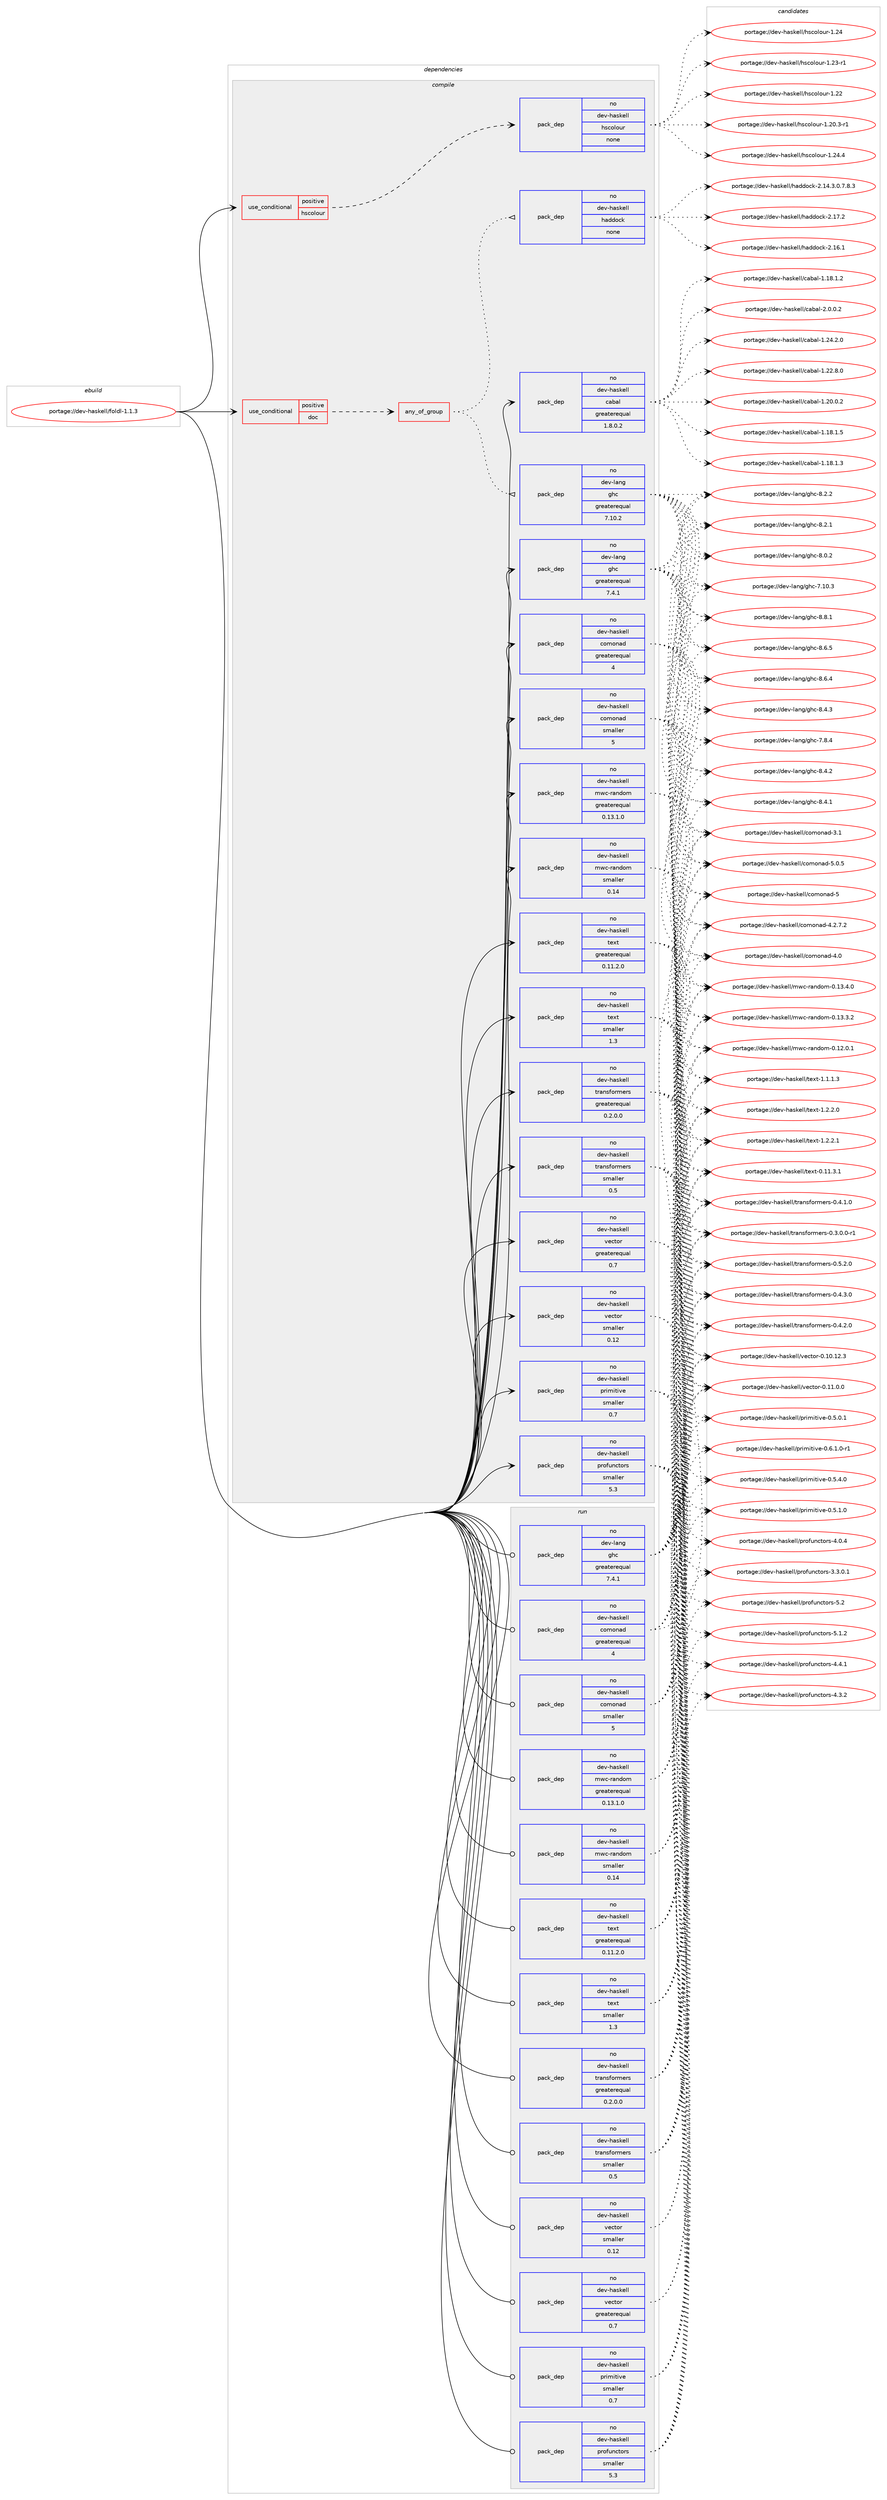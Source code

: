 digraph prolog {

# *************
# Graph options
# *************

newrank=true;
concentrate=true;
compound=true;
graph [rankdir=LR,fontname=Helvetica,fontsize=10,ranksep=1.5];#, ranksep=2.5, nodesep=0.2];
edge  [arrowhead=vee];
node  [fontname=Helvetica,fontsize=10];

# **********
# The ebuild
# **********

subgraph cluster_leftcol {
color=gray;
label=<<i>ebuild</i>>;
id [label="portage://dev-haskell/foldl-1.1.3", color=red, width=4, href="../dev-haskell/foldl-1.1.3.svg"];
}

# ****************
# The dependencies
# ****************

subgraph cluster_midcol {
color=gray;
label=<<i>dependencies</i>>;
subgraph cluster_compile {
fillcolor="#eeeeee";
style=filled;
label=<<i>compile</i>>;
subgraph cond133928 {
dependency562522 [label=<<TABLE BORDER="0" CELLBORDER="1" CELLSPACING="0" CELLPADDING="4"><TR><TD ROWSPAN="3" CELLPADDING="10">use_conditional</TD></TR><TR><TD>positive</TD></TR><TR><TD>doc</TD></TR></TABLE>>, shape=none, color=red];
subgraph any6434 {
dependency562523 [label=<<TABLE BORDER="0" CELLBORDER="1" CELLSPACING="0" CELLPADDING="4"><TR><TD CELLPADDING="10">any_of_group</TD></TR></TABLE>>, shape=none, color=red];subgraph pack421923 {
dependency562524 [label=<<TABLE BORDER="0" CELLBORDER="1" CELLSPACING="0" CELLPADDING="4" WIDTH="220"><TR><TD ROWSPAN="6" CELLPADDING="30">pack_dep</TD></TR><TR><TD WIDTH="110">no</TD></TR><TR><TD>dev-haskell</TD></TR><TR><TD>haddock</TD></TR><TR><TD>none</TD></TR><TR><TD></TD></TR></TABLE>>, shape=none, color=blue];
}
dependency562523:e -> dependency562524:w [weight=20,style="dotted",arrowhead="oinv"];
subgraph pack421924 {
dependency562525 [label=<<TABLE BORDER="0" CELLBORDER="1" CELLSPACING="0" CELLPADDING="4" WIDTH="220"><TR><TD ROWSPAN="6" CELLPADDING="30">pack_dep</TD></TR><TR><TD WIDTH="110">no</TD></TR><TR><TD>dev-lang</TD></TR><TR><TD>ghc</TD></TR><TR><TD>greaterequal</TD></TR><TR><TD>7.10.2</TD></TR></TABLE>>, shape=none, color=blue];
}
dependency562523:e -> dependency562525:w [weight=20,style="dotted",arrowhead="oinv"];
}
dependency562522:e -> dependency562523:w [weight=20,style="dashed",arrowhead="vee"];
}
id:e -> dependency562522:w [weight=20,style="solid",arrowhead="vee"];
subgraph cond133929 {
dependency562526 [label=<<TABLE BORDER="0" CELLBORDER="1" CELLSPACING="0" CELLPADDING="4"><TR><TD ROWSPAN="3" CELLPADDING="10">use_conditional</TD></TR><TR><TD>positive</TD></TR><TR><TD>hscolour</TD></TR></TABLE>>, shape=none, color=red];
subgraph pack421925 {
dependency562527 [label=<<TABLE BORDER="0" CELLBORDER="1" CELLSPACING="0" CELLPADDING="4" WIDTH="220"><TR><TD ROWSPAN="6" CELLPADDING="30">pack_dep</TD></TR><TR><TD WIDTH="110">no</TD></TR><TR><TD>dev-haskell</TD></TR><TR><TD>hscolour</TD></TR><TR><TD>none</TD></TR><TR><TD></TD></TR></TABLE>>, shape=none, color=blue];
}
dependency562526:e -> dependency562527:w [weight=20,style="dashed",arrowhead="vee"];
}
id:e -> dependency562526:w [weight=20,style="solid",arrowhead="vee"];
subgraph pack421926 {
dependency562528 [label=<<TABLE BORDER="0" CELLBORDER="1" CELLSPACING="0" CELLPADDING="4" WIDTH="220"><TR><TD ROWSPAN="6" CELLPADDING="30">pack_dep</TD></TR><TR><TD WIDTH="110">no</TD></TR><TR><TD>dev-haskell</TD></TR><TR><TD>cabal</TD></TR><TR><TD>greaterequal</TD></TR><TR><TD>1.8.0.2</TD></TR></TABLE>>, shape=none, color=blue];
}
id:e -> dependency562528:w [weight=20,style="solid",arrowhead="vee"];
subgraph pack421927 {
dependency562529 [label=<<TABLE BORDER="0" CELLBORDER="1" CELLSPACING="0" CELLPADDING="4" WIDTH="220"><TR><TD ROWSPAN="6" CELLPADDING="30">pack_dep</TD></TR><TR><TD WIDTH="110">no</TD></TR><TR><TD>dev-haskell</TD></TR><TR><TD>comonad</TD></TR><TR><TD>greaterequal</TD></TR><TR><TD>4</TD></TR></TABLE>>, shape=none, color=blue];
}
id:e -> dependency562529:w [weight=20,style="solid",arrowhead="vee"];
subgraph pack421928 {
dependency562530 [label=<<TABLE BORDER="0" CELLBORDER="1" CELLSPACING="0" CELLPADDING="4" WIDTH="220"><TR><TD ROWSPAN="6" CELLPADDING="30">pack_dep</TD></TR><TR><TD WIDTH="110">no</TD></TR><TR><TD>dev-haskell</TD></TR><TR><TD>comonad</TD></TR><TR><TD>smaller</TD></TR><TR><TD>5</TD></TR></TABLE>>, shape=none, color=blue];
}
id:e -> dependency562530:w [weight=20,style="solid",arrowhead="vee"];
subgraph pack421929 {
dependency562531 [label=<<TABLE BORDER="0" CELLBORDER="1" CELLSPACING="0" CELLPADDING="4" WIDTH="220"><TR><TD ROWSPAN="6" CELLPADDING="30">pack_dep</TD></TR><TR><TD WIDTH="110">no</TD></TR><TR><TD>dev-haskell</TD></TR><TR><TD>mwc-random</TD></TR><TR><TD>greaterequal</TD></TR><TR><TD>0.13.1.0</TD></TR></TABLE>>, shape=none, color=blue];
}
id:e -> dependency562531:w [weight=20,style="solid",arrowhead="vee"];
subgraph pack421930 {
dependency562532 [label=<<TABLE BORDER="0" CELLBORDER="1" CELLSPACING="0" CELLPADDING="4" WIDTH="220"><TR><TD ROWSPAN="6" CELLPADDING="30">pack_dep</TD></TR><TR><TD WIDTH="110">no</TD></TR><TR><TD>dev-haskell</TD></TR><TR><TD>mwc-random</TD></TR><TR><TD>smaller</TD></TR><TR><TD>0.14</TD></TR></TABLE>>, shape=none, color=blue];
}
id:e -> dependency562532:w [weight=20,style="solid",arrowhead="vee"];
subgraph pack421931 {
dependency562533 [label=<<TABLE BORDER="0" CELLBORDER="1" CELLSPACING="0" CELLPADDING="4" WIDTH="220"><TR><TD ROWSPAN="6" CELLPADDING="30">pack_dep</TD></TR><TR><TD WIDTH="110">no</TD></TR><TR><TD>dev-haskell</TD></TR><TR><TD>primitive</TD></TR><TR><TD>smaller</TD></TR><TR><TD>0.7</TD></TR></TABLE>>, shape=none, color=blue];
}
id:e -> dependency562533:w [weight=20,style="solid",arrowhead="vee"];
subgraph pack421932 {
dependency562534 [label=<<TABLE BORDER="0" CELLBORDER="1" CELLSPACING="0" CELLPADDING="4" WIDTH="220"><TR><TD ROWSPAN="6" CELLPADDING="30">pack_dep</TD></TR><TR><TD WIDTH="110">no</TD></TR><TR><TD>dev-haskell</TD></TR><TR><TD>profunctors</TD></TR><TR><TD>smaller</TD></TR><TR><TD>5.3</TD></TR></TABLE>>, shape=none, color=blue];
}
id:e -> dependency562534:w [weight=20,style="solid",arrowhead="vee"];
subgraph pack421933 {
dependency562535 [label=<<TABLE BORDER="0" CELLBORDER="1" CELLSPACING="0" CELLPADDING="4" WIDTH="220"><TR><TD ROWSPAN="6" CELLPADDING="30">pack_dep</TD></TR><TR><TD WIDTH="110">no</TD></TR><TR><TD>dev-haskell</TD></TR><TR><TD>text</TD></TR><TR><TD>greaterequal</TD></TR><TR><TD>0.11.2.0</TD></TR></TABLE>>, shape=none, color=blue];
}
id:e -> dependency562535:w [weight=20,style="solid",arrowhead="vee"];
subgraph pack421934 {
dependency562536 [label=<<TABLE BORDER="0" CELLBORDER="1" CELLSPACING="0" CELLPADDING="4" WIDTH="220"><TR><TD ROWSPAN="6" CELLPADDING="30">pack_dep</TD></TR><TR><TD WIDTH="110">no</TD></TR><TR><TD>dev-haskell</TD></TR><TR><TD>text</TD></TR><TR><TD>smaller</TD></TR><TR><TD>1.3</TD></TR></TABLE>>, shape=none, color=blue];
}
id:e -> dependency562536:w [weight=20,style="solid",arrowhead="vee"];
subgraph pack421935 {
dependency562537 [label=<<TABLE BORDER="0" CELLBORDER="1" CELLSPACING="0" CELLPADDING="4" WIDTH="220"><TR><TD ROWSPAN="6" CELLPADDING="30">pack_dep</TD></TR><TR><TD WIDTH="110">no</TD></TR><TR><TD>dev-haskell</TD></TR><TR><TD>transformers</TD></TR><TR><TD>greaterequal</TD></TR><TR><TD>0.2.0.0</TD></TR></TABLE>>, shape=none, color=blue];
}
id:e -> dependency562537:w [weight=20,style="solid",arrowhead="vee"];
subgraph pack421936 {
dependency562538 [label=<<TABLE BORDER="0" CELLBORDER="1" CELLSPACING="0" CELLPADDING="4" WIDTH="220"><TR><TD ROWSPAN="6" CELLPADDING="30">pack_dep</TD></TR><TR><TD WIDTH="110">no</TD></TR><TR><TD>dev-haskell</TD></TR><TR><TD>transformers</TD></TR><TR><TD>smaller</TD></TR><TR><TD>0.5</TD></TR></TABLE>>, shape=none, color=blue];
}
id:e -> dependency562538:w [weight=20,style="solid",arrowhead="vee"];
subgraph pack421937 {
dependency562539 [label=<<TABLE BORDER="0" CELLBORDER="1" CELLSPACING="0" CELLPADDING="4" WIDTH="220"><TR><TD ROWSPAN="6" CELLPADDING="30">pack_dep</TD></TR><TR><TD WIDTH="110">no</TD></TR><TR><TD>dev-haskell</TD></TR><TR><TD>vector</TD></TR><TR><TD>greaterequal</TD></TR><TR><TD>0.7</TD></TR></TABLE>>, shape=none, color=blue];
}
id:e -> dependency562539:w [weight=20,style="solid",arrowhead="vee"];
subgraph pack421938 {
dependency562540 [label=<<TABLE BORDER="0" CELLBORDER="1" CELLSPACING="0" CELLPADDING="4" WIDTH="220"><TR><TD ROWSPAN="6" CELLPADDING="30">pack_dep</TD></TR><TR><TD WIDTH="110">no</TD></TR><TR><TD>dev-haskell</TD></TR><TR><TD>vector</TD></TR><TR><TD>smaller</TD></TR><TR><TD>0.12</TD></TR></TABLE>>, shape=none, color=blue];
}
id:e -> dependency562540:w [weight=20,style="solid",arrowhead="vee"];
subgraph pack421939 {
dependency562541 [label=<<TABLE BORDER="0" CELLBORDER="1" CELLSPACING="0" CELLPADDING="4" WIDTH="220"><TR><TD ROWSPAN="6" CELLPADDING="30">pack_dep</TD></TR><TR><TD WIDTH="110">no</TD></TR><TR><TD>dev-lang</TD></TR><TR><TD>ghc</TD></TR><TR><TD>greaterequal</TD></TR><TR><TD>7.4.1</TD></TR></TABLE>>, shape=none, color=blue];
}
id:e -> dependency562541:w [weight=20,style="solid",arrowhead="vee"];
}
subgraph cluster_compileandrun {
fillcolor="#eeeeee";
style=filled;
label=<<i>compile and run</i>>;
}
subgraph cluster_run {
fillcolor="#eeeeee";
style=filled;
label=<<i>run</i>>;
subgraph pack421940 {
dependency562542 [label=<<TABLE BORDER="0" CELLBORDER="1" CELLSPACING="0" CELLPADDING="4" WIDTH="220"><TR><TD ROWSPAN="6" CELLPADDING="30">pack_dep</TD></TR><TR><TD WIDTH="110">no</TD></TR><TR><TD>dev-haskell</TD></TR><TR><TD>comonad</TD></TR><TR><TD>greaterequal</TD></TR><TR><TD>4</TD></TR></TABLE>>, shape=none, color=blue];
}
id:e -> dependency562542:w [weight=20,style="solid",arrowhead="odot"];
subgraph pack421941 {
dependency562543 [label=<<TABLE BORDER="0" CELLBORDER="1" CELLSPACING="0" CELLPADDING="4" WIDTH="220"><TR><TD ROWSPAN="6" CELLPADDING="30">pack_dep</TD></TR><TR><TD WIDTH="110">no</TD></TR><TR><TD>dev-haskell</TD></TR><TR><TD>comonad</TD></TR><TR><TD>smaller</TD></TR><TR><TD>5</TD></TR></TABLE>>, shape=none, color=blue];
}
id:e -> dependency562543:w [weight=20,style="solid",arrowhead="odot"];
subgraph pack421942 {
dependency562544 [label=<<TABLE BORDER="0" CELLBORDER="1" CELLSPACING="0" CELLPADDING="4" WIDTH="220"><TR><TD ROWSPAN="6" CELLPADDING="30">pack_dep</TD></TR><TR><TD WIDTH="110">no</TD></TR><TR><TD>dev-haskell</TD></TR><TR><TD>mwc-random</TD></TR><TR><TD>greaterequal</TD></TR><TR><TD>0.13.1.0</TD></TR></TABLE>>, shape=none, color=blue];
}
id:e -> dependency562544:w [weight=20,style="solid",arrowhead="odot"];
subgraph pack421943 {
dependency562545 [label=<<TABLE BORDER="0" CELLBORDER="1" CELLSPACING="0" CELLPADDING="4" WIDTH="220"><TR><TD ROWSPAN="6" CELLPADDING="30">pack_dep</TD></TR><TR><TD WIDTH="110">no</TD></TR><TR><TD>dev-haskell</TD></TR><TR><TD>mwc-random</TD></TR><TR><TD>smaller</TD></TR><TR><TD>0.14</TD></TR></TABLE>>, shape=none, color=blue];
}
id:e -> dependency562545:w [weight=20,style="solid",arrowhead="odot"];
subgraph pack421944 {
dependency562546 [label=<<TABLE BORDER="0" CELLBORDER="1" CELLSPACING="0" CELLPADDING="4" WIDTH="220"><TR><TD ROWSPAN="6" CELLPADDING="30">pack_dep</TD></TR><TR><TD WIDTH="110">no</TD></TR><TR><TD>dev-haskell</TD></TR><TR><TD>primitive</TD></TR><TR><TD>smaller</TD></TR><TR><TD>0.7</TD></TR></TABLE>>, shape=none, color=blue];
}
id:e -> dependency562546:w [weight=20,style="solid",arrowhead="odot"];
subgraph pack421945 {
dependency562547 [label=<<TABLE BORDER="0" CELLBORDER="1" CELLSPACING="0" CELLPADDING="4" WIDTH="220"><TR><TD ROWSPAN="6" CELLPADDING="30">pack_dep</TD></TR><TR><TD WIDTH="110">no</TD></TR><TR><TD>dev-haskell</TD></TR><TR><TD>profunctors</TD></TR><TR><TD>smaller</TD></TR><TR><TD>5.3</TD></TR></TABLE>>, shape=none, color=blue];
}
id:e -> dependency562547:w [weight=20,style="solid",arrowhead="odot"];
subgraph pack421946 {
dependency562548 [label=<<TABLE BORDER="0" CELLBORDER="1" CELLSPACING="0" CELLPADDING="4" WIDTH="220"><TR><TD ROWSPAN="6" CELLPADDING="30">pack_dep</TD></TR><TR><TD WIDTH="110">no</TD></TR><TR><TD>dev-haskell</TD></TR><TR><TD>text</TD></TR><TR><TD>greaterequal</TD></TR><TR><TD>0.11.2.0</TD></TR></TABLE>>, shape=none, color=blue];
}
id:e -> dependency562548:w [weight=20,style="solid",arrowhead="odot"];
subgraph pack421947 {
dependency562549 [label=<<TABLE BORDER="0" CELLBORDER="1" CELLSPACING="0" CELLPADDING="4" WIDTH="220"><TR><TD ROWSPAN="6" CELLPADDING="30">pack_dep</TD></TR><TR><TD WIDTH="110">no</TD></TR><TR><TD>dev-haskell</TD></TR><TR><TD>text</TD></TR><TR><TD>smaller</TD></TR><TR><TD>1.3</TD></TR></TABLE>>, shape=none, color=blue];
}
id:e -> dependency562549:w [weight=20,style="solid",arrowhead="odot"];
subgraph pack421948 {
dependency562550 [label=<<TABLE BORDER="0" CELLBORDER="1" CELLSPACING="0" CELLPADDING="4" WIDTH="220"><TR><TD ROWSPAN="6" CELLPADDING="30">pack_dep</TD></TR><TR><TD WIDTH="110">no</TD></TR><TR><TD>dev-haskell</TD></TR><TR><TD>transformers</TD></TR><TR><TD>greaterequal</TD></TR><TR><TD>0.2.0.0</TD></TR></TABLE>>, shape=none, color=blue];
}
id:e -> dependency562550:w [weight=20,style="solid",arrowhead="odot"];
subgraph pack421949 {
dependency562551 [label=<<TABLE BORDER="0" CELLBORDER="1" CELLSPACING="0" CELLPADDING="4" WIDTH="220"><TR><TD ROWSPAN="6" CELLPADDING="30">pack_dep</TD></TR><TR><TD WIDTH="110">no</TD></TR><TR><TD>dev-haskell</TD></TR><TR><TD>transformers</TD></TR><TR><TD>smaller</TD></TR><TR><TD>0.5</TD></TR></TABLE>>, shape=none, color=blue];
}
id:e -> dependency562551:w [weight=20,style="solid",arrowhead="odot"];
subgraph pack421950 {
dependency562552 [label=<<TABLE BORDER="0" CELLBORDER="1" CELLSPACING="0" CELLPADDING="4" WIDTH="220"><TR><TD ROWSPAN="6" CELLPADDING="30">pack_dep</TD></TR><TR><TD WIDTH="110">no</TD></TR><TR><TD>dev-haskell</TD></TR><TR><TD>vector</TD></TR><TR><TD>greaterequal</TD></TR><TR><TD>0.7</TD></TR></TABLE>>, shape=none, color=blue];
}
id:e -> dependency562552:w [weight=20,style="solid",arrowhead="odot"];
subgraph pack421951 {
dependency562553 [label=<<TABLE BORDER="0" CELLBORDER="1" CELLSPACING="0" CELLPADDING="4" WIDTH="220"><TR><TD ROWSPAN="6" CELLPADDING="30">pack_dep</TD></TR><TR><TD WIDTH="110">no</TD></TR><TR><TD>dev-haskell</TD></TR><TR><TD>vector</TD></TR><TR><TD>smaller</TD></TR><TR><TD>0.12</TD></TR></TABLE>>, shape=none, color=blue];
}
id:e -> dependency562553:w [weight=20,style="solid",arrowhead="odot"];
subgraph pack421952 {
dependency562554 [label=<<TABLE BORDER="0" CELLBORDER="1" CELLSPACING="0" CELLPADDING="4" WIDTH="220"><TR><TD ROWSPAN="6" CELLPADDING="30">pack_dep</TD></TR><TR><TD WIDTH="110">no</TD></TR><TR><TD>dev-lang</TD></TR><TR><TD>ghc</TD></TR><TR><TD>greaterequal</TD></TR><TR><TD>7.4.1</TD></TR></TABLE>>, shape=none, color=blue];
}
id:e -> dependency562554:w [weight=20,style="solid",arrowhead="odot"];
}
}

# **************
# The candidates
# **************

subgraph cluster_choices {
rank=same;
color=gray;
label=<<i>candidates</i>>;

subgraph choice421923 {
color=black;
nodesep=1;
choice100101118451049711510710110810847104971001001119910745504649554650 [label="portage://dev-haskell/haddock-2.17.2", color=red, width=4,href="../dev-haskell/haddock-2.17.2.svg"];
choice100101118451049711510710110810847104971001001119910745504649544649 [label="portage://dev-haskell/haddock-2.16.1", color=red, width=4,href="../dev-haskell/haddock-2.16.1.svg"];
choice1001011184510497115107101108108471049710010011199107455046495246514648465546564651 [label="portage://dev-haskell/haddock-2.14.3.0.7.8.3", color=red, width=4,href="../dev-haskell/haddock-2.14.3.0.7.8.3.svg"];
dependency562524:e -> choice100101118451049711510710110810847104971001001119910745504649554650:w [style=dotted,weight="100"];
dependency562524:e -> choice100101118451049711510710110810847104971001001119910745504649544649:w [style=dotted,weight="100"];
dependency562524:e -> choice1001011184510497115107101108108471049710010011199107455046495246514648465546564651:w [style=dotted,weight="100"];
}
subgraph choice421924 {
color=black;
nodesep=1;
choice10010111845108971101034710310499455646564649 [label="portage://dev-lang/ghc-8.8.1", color=red, width=4,href="../dev-lang/ghc-8.8.1.svg"];
choice10010111845108971101034710310499455646544653 [label="portage://dev-lang/ghc-8.6.5", color=red, width=4,href="../dev-lang/ghc-8.6.5.svg"];
choice10010111845108971101034710310499455646544652 [label="portage://dev-lang/ghc-8.6.4", color=red, width=4,href="../dev-lang/ghc-8.6.4.svg"];
choice10010111845108971101034710310499455646524651 [label="portage://dev-lang/ghc-8.4.3", color=red, width=4,href="../dev-lang/ghc-8.4.3.svg"];
choice10010111845108971101034710310499455646524650 [label="portage://dev-lang/ghc-8.4.2", color=red, width=4,href="../dev-lang/ghc-8.4.2.svg"];
choice10010111845108971101034710310499455646524649 [label="portage://dev-lang/ghc-8.4.1", color=red, width=4,href="../dev-lang/ghc-8.4.1.svg"];
choice10010111845108971101034710310499455646504650 [label="portage://dev-lang/ghc-8.2.2", color=red, width=4,href="../dev-lang/ghc-8.2.2.svg"];
choice10010111845108971101034710310499455646504649 [label="portage://dev-lang/ghc-8.2.1", color=red, width=4,href="../dev-lang/ghc-8.2.1.svg"];
choice10010111845108971101034710310499455646484650 [label="portage://dev-lang/ghc-8.0.2", color=red, width=4,href="../dev-lang/ghc-8.0.2.svg"];
choice10010111845108971101034710310499455546564652 [label="portage://dev-lang/ghc-7.8.4", color=red, width=4,href="../dev-lang/ghc-7.8.4.svg"];
choice1001011184510897110103471031049945554649484651 [label="portage://dev-lang/ghc-7.10.3", color=red, width=4,href="../dev-lang/ghc-7.10.3.svg"];
dependency562525:e -> choice10010111845108971101034710310499455646564649:w [style=dotted,weight="100"];
dependency562525:e -> choice10010111845108971101034710310499455646544653:w [style=dotted,weight="100"];
dependency562525:e -> choice10010111845108971101034710310499455646544652:w [style=dotted,weight="100"];
dependency562525:e -> choice10010111845108971101034710310499455646524651:w [style=dotted,weight="100"];
dependency562525:e -> choice10010111845108971101034710310499455646524650:w [style=dotted,weight="100"];
dependency562525:e -> choice10010111845108971101034710310499455646524649:w [style=dotted,weight="100"];
dependency562525:e -> choice10010111845108971101034710310499455646504650:w [style=dotted,weight="100"];
dependency562525:e -> choice10010111845108971101034710310499455646504649:w [style=dotted,weight="100"];
dependency562525:e -> choice10010111845108971101034710310499455646484650:w [style=dotted,weight="100"];
dependency562525:e -> choice10010111845108971101034710310499455546564652:w [style=dotted,weight="100"];
dependency562525:e -> choice1001011184510897110103471031049945554649484651:w [style=dotted,weight="100"];
}
subgraph choice421925 {
color=black;
nodesep=1;
choice1001011184510497115107101108108471041159911110811111711445494650524652 [label="portage://dev-haskell/hscolour-1.24.4", color=red, width=4,href="../dev-haskell/hscolour-1.24.4.svg"];
choice100101118451049711510710110810847104115991111081111171144549465052 [label="portage://dev-haskell/hscolour-1.24", color=red, width=4,href="../dev-haskell/hscolour-1.24.svg"];
choice1001011184510497115107101108108471041159911110811111711445494650514511449 [label="portage://dev-haskell/hscolour-1.23-r1", color=red, width=4,href="../dev-haskell/hscolour-1.23-r1.svg"];
choice100101118451049711510710110810847104115991111081111171144549465050 [label="portage://dev-haskell/hscolour-1.22", color=red, width=4,href="../dev-haskell/hscolour-1.22.svg"];
choice10010111845104971151071011081084710411599111108111117114454946504846514511449 [label="portage://dev-haskell/hscolour-1.20.3-r1", color=red, width=4,href="../dev-haskell/hscolour-1.20.3-r1.svg"];
dependency562527:e -> choice1001011184510497115107101108108471041159911110811111711445494650524652:w [style=dotted,weight="100"];
dependency562527:e -> choice100101118451049711510710110810847104115991111081111171144549465052:w [style=dotted,weight="100"];
dependency562527:e -> choice1001011184510497115107101108108471041159911110811111711445494650514511449:w [style=dotted,weight="100"];
dependency562527:e -> choice100101118451049711510710110810847104115991111081111171144549465050:w [style=dotted,weight="100"];
dependency562527:e -> choice10010111845104971151071011081084710411599111108111117114454946504846514511449:w [style=dotted,weight="100"];
}
subgraph choice421926 {
color=black;
nodesep=1;
choice100101118451049711510710110810847999798971084550464846484650 [label="portage://dev-haskell/cabal-2.0.0.2", color=red, width=4,href="../dev-haskell/cabal-2.0.0.2.svg"];
choice10010111845104971151071011081084799979897108454946505246504648 [label="portage://dev-haskell/cabal-1.24.2.0", color=red, width=4,href="../dev-haskell/cabal-1.24.2.0.svg"];
choice10010111845104971151071011081084799979897108454946505046564648 [label="portage://dev-haskell/cabal-1.22.8.0", color=red, width=4,href="../dev-haskell/cabal-1.22.8.0.svg"];
choice10010111845104971151071011081084799979897108454946504846484650 [label="portage://dev-haskell/cabal-1.20.0.2", color=red, width=4,href="../dev-haskell/cabal-1.20.0.2.svg"];
choice10010111845104971151071011081084799979897108454946495646494653 [label="portage://dev-haskell/cabal-1.18.1.5", color=red, width=4,href="../dev-haskell/cabal-1.18.1.5.svg"];
choice10010111845104971151071011081084799979897108454946495646494651 [label="portage://dev-haskell/cabal-1.18.1.3", color=red, width=4,href="../dev-haskell/cabal-1.18.1.3.svg"];
choice10010111845104971151071011081084799979897108454946495646494650 [label="portage://dev-haskell/cabal-1.18.1.2", color=red, width=4,href="../dev-haskell/cabal-1.18.1.2.svg"];
dependency562528:e -> choice100101118451049711510710110810847999798971084550464846484650:w [style=dotted,weight="100"];
dependency562528:e -> choice10010111845104971151071011081084799979897108454946505246504648:w [style=dotted,weight="100"];
dependency562528:e -> choice10010111845104971151071011081084799979897108454946505046564648:w [style=dotted,weight="100"];
dependency562528:e -> choice10010111845104971151071011081084799979897108454946504846484650:w [style=dotted,weight="100"];
dependency562528:e -> choice10010111845104971151071011081084799979897108454946495646494653:w [style=dotted,weight="100"];
dependency562528:e -> choice10010111845104971151071011081084799979897108454946495646494651:w [style=dotted,weight="100"];
dependency562528:e -> choice10010111845104971151071011081084799979897108454946495646494650:w [style=dotted,weight="100"];
}
subgraph choice421927 {
color=black;
nodesep=1;
choice1001011184510497115107101108108479911110911111097100455346484653 [label="portage://dev-haskell/comonad-5.0.5", color=red, width=4,href="../dev-haskell/comonad-5.0.5.svg"];
choice10010111845104971151071011081084799111109111110971004553 [label="portage://dev-haskell/comonad-5", color=red, width=4,href="../dev-haskell/comonad-5.svg"];
choice10010111845104971151071011081084799111109111110971004552465046554650 [label="portage://dev-haskell/comonad-4.2.7.2", color=red, width=4,href="../dev-haskell/comonad-4.2.7.2.svg"];
choice100101118451049711510710110810847991111091111109710045524648 [label="portage://dev-haskell/comonad-4.0", color=red, width=4,href="../dev-haskell/comonad-4.0.svg"];
choice100101118451049711510710110810847991111091111109710045514649 [label="portage://dev-haskell/comonad-3.1", color=red, width=4,href="../dev-haskell/comonad-3.1.svg"];
dependency562529:e -> choice1001011184510497115107101108108479911110911111097100455346484653:w [style=dotted,weight="100"];
dependency562529:e -> choice10010111845104971151071011081084799111109111110971004553:w [style=dotted,weight="100"];
dependency562529:e -> choice10010111845104971151071011081084799111109111110971004552465046554650:w [style=dotted,weight="100"];
dependency562529:e -> choice100101118451049711510710110810847991111091111109710045524648:w [style=dotted,weight="100"];
dependency562529:e -> choice100101118451049711510710110810847991111091111109710045514649:w [style=dotted,weight="100"];
}
subgraph choice421928 {
color=black;
nodesep=1;
choice1001011184510497115107101108108479911110911111097100455346484653 [label="portage://dev-haskell/comonad-5.0.5", color=red, width=4,href="../dev-haskell/comonad-5.0.5.svg"];
choice10010111845104971151071011081084799111109111110971004553 [label="portage://dev-haskell/comonad-5", color=red, width=4,href="../dev-haskell/comonad-5.svg"];
choice10010111845104971151071011081084799111109111110971004552465046554650 [label="portage://dev-haskell/comonad-4.2.7.2", color=red, width=4,href="../dev-haskell/comonad-4.2.7.2.svg"];
choice100101118451049711510710110810847991111091111109710045524648 [label="portage://dev-haskell/comonad-4.0", color=red, width=4,href="../dev-haskell/comonad-4.0.svg"];
choice100101118451049711510710110810847991111091111109710045514649 [label="portage://dev-haskell/comonad-3.1", color=red, width=4,href="../dev-haskell/comonad-3.1.svg"];
dependency562530:e -> choice1001011184510497115107101108108479911110911111097100455346484653:w [style=dotted,weight="100"];
dependency562530:e -> choice10010111845104971151071011081084799111109111110971004553:w [style=dotted,weight="100"];
dependency562530:e -> choice10010111845104971151071011081084799111109111110971004552465046554650:w [style=dotted,weight="100"];
dependency562530:e -> choice100101118451049711510710110810847991111091111109710045524648:w [style=dotted,weight="100"];
dependency562530:e -> choice100101118451049711510710110810847991111091111109710045514649:w [style=dotted,weight="100"];
}
subgraph choice421929 {
color=black;
nodesep=1;
choice100101118451049711510710110810847109119994511497110100111109454846495146524648 [label="portage://dev-haskell/mwc-random-0.13.4.0", color=red, width=4,href="../dev-haskell/mwc-random-0.13.4.0.svg"];
choice100101118451049711510710110810847109119994511497110100111109454846495146514650 [label="portage://dev-haskell/mwc-random-0.13.3.2", color=red, width=4,href="../dev-haskell/mwc-random-0.13.3.2.svg"];
choice100101118451049711510710110810847109119994511497110100111109454846495046484649 [label="portage://dev-haskell/mwc-random-0.12.0.1", color=red, width=4,href="../dev-haskell/mwc-random-0.12.0.1.svg"];
dependency562531:e -> choice100101118451049711510710110810847109119994511497110100111109454846495146524648:w [style=dotted,weight="100"];
dependency562531:e -> choice100101118451049711510710110810847109119994511497110100111109454846495146514650:w [style=dotted,weight="100"];
dependency562531:e -> choice100101118451049711510710110810847109119994511497110100111109454846495046484649:w [style=dotted,weight="100"];
}
subgraph choice421930 {
color=black;
nodesep=1;
choice100101118451049711510710110810847109119994511497110100111109454846495146524648 [label="portage://dev-haskell/mwc-random-0.13.4.0", color=red, width=4,href="../dev-haskell/mwc-random-0.13.4.0.svg"];
choice100101118451049711510710110810847109119994511497110100111109454846495146514650 [label="portage://dev-haskell/mwc-random-0.13.3.2", color=red, width=4,href="../dev-haskell/mwc-random-0.13.3.2.svg"];
choice100101118451049711510710110810847109119994511497110100111109454846495046484649 [label="portage://dev-haskell/mwc-random-0.12.0.1", color=red, width=4,href="../dev-haskell/mwc-random-0.12.0.1.svg"];
dependency562532:e -> choice100101118451049711510710110810847109119994511497110100111109454846495146524648:w [style=dotted,weight="100"];
dependency562532:e -> choice100101118451049711510710110810847109119994511497110100111109454846495146514650:w [style=dotted,weight="100"];
dependency562532:e -> choice100101118451049711510710110810847109119994511497110100111109454846495046484649:w [style=dotted,weight="100"];
}
subgraph choice421931 {
color=black;
nodesep=1;
choice10010111845104971151071011081084711211410510910511610511810145484654464946484511449 [label="portage://dev-haskell/primitive-0.6.1.0-r1", color=red, width=4,href="../dev-haskell/primitive-0.6.1.0-r1.svg"];
choice1001011184510497115107101108108471121141051091051161051181014548465346524648 [label="portage://dev-haskell/primitive-0.5.4.0", color=red, width=4,href="../dev-haskell/primitive-0.5.4.0.svg"];
choice1001011184510497115107101108108471121141051091051161051181014548465346494648 [label="portage://dev-haskell/primitive-0.5.1.0", color=red, width=4,href="../dev-haskell/primitive-0.5.1.0.svg"];
choice1001011184510497115107101108108471121141051091051161051181014548465346484649 [label="portage://dev-haskell/primitive-0.5.0.1", color=red, width=4,href="../dev-haskell/primitive-0.5.0.1.svg"];
dependency562533:e -> choice10010111845104971151071011081084711211410510910511610511810145484654464946484511449:w [style=dotted,weight="100"];
dependency562533:e -> choice1001011184510497115107101108108471121141051091051161051181014548465346524648:w [style=dotted,weight="100"];
dependency562533:e -> choice1001011184510497115107101108108471121141051091051161051181014548465346494648:w [style=dotted,weight="100"];
dependency562533:e -> choice1001011184510497115107101108108471121141051091051161051181014548465346484649:w [style=dotted,weight="100"];
}
subgraph choice421932 {
color=black;
nodesep=1;
choice1001011184510497115107101108108471121141111021171109911611111411545534650 [label="portage://dev-haskell/profunctors-5.2", color=red, width=4,href="../dev-haskell/profunctors-5.2.svg"];
choice10010111845104971151071011081084711211411110211711099116111114115455346494650 [label="portage://dev-haskell/profunctors-5.1.2", color=red, width=4,href="../dev-haskell/profunctors-5.1.2.svg"];
choice10010111845104971151071011081084711211411110211711099116111114115455246524649 [label="portage://dev-haskell/profunctors-4.4.1", color=red, width=4,href="../dev-haskell/profunctors-4.4.1.svg"];
choice10010111845104971151071011081084711211411110211711099116111114115455246514650 [label="portage://dev-haskell/profunctors-4.3.2", color=red, width=4,href="../dev-haskell/profunctors-4.3.2.svg"];
choice10010111845104971151071011081084711211411110211711099116111114115455246484652 [label="portage://dev-haskell/profunctors-4.0.4", color=red, width=4,href="../dev-haskell/profunctors-4.0.4.svg"];
choice100101118451049711510710110810847112114111102117110991161111141154551465146484649 [label="portage://dev-haskell/profunctors-3.3.0.1", color=red, width=4,href="../dev-haskell/profunctors-3.3.0.1.svg"];
dependency562534:e -> choice1001011184510497115107101108108471121141111021171109911611111411545534650:w [style=dotted,weight="100"];
dependency562534:e -> choice10010111845104971151071011081084711211411110211711099116111114115455346494650:w [style=dotted,weight="100"];
dependency562534:e -> choice10010111845104971151071011081084711211411110211711099116111114115455246524649:w [style=dotted,weight="100"];
dependency562534:e -> choice10010111845104971151071011081084711211411110211711099116111114115455246514650:w [style=dotted,weight="100"];
dependency562534:e -> choice10010111845104971151071011081084711211411110211711099116111114115455246484652:w [style=dotted,weight="100"];
dependency562534:e -> choice100101118451049711510710110810847112114111102117110991161111141154551465146484649:w [style=dotted,weight="100"];
}
subgraph choice421933 {
color=black;
nodesep=1;
choice1001011184510497115107101108108471161011201164549465046504649 [label="portage://dev-haskell/text-1.2.2.1", color=red, width=4,href="../dev-haskell/text-1.2.2.1.svg"];
choice1001011184510497115107101108108471161011201164549465046504648 [label="portage://dev-haskell/text-1.2.2.0", color=red, width=4,href="../dev-haskell/text-1.2.2.0.svg"];
choice1001011184510497115107101108108471161011201164549464946494651 [label="portage://dev-haskell/text-1.1.1.3", color=red, width=4,href="../dev-haskell/text-1.1.1.3.svg"];
choice100101118451049711510710110810847116101120116454846494946514649 [label="portage://dev-haskell/text-0.11.3.1", color=red, width=4,href="../dev-haskell/text-0.11.3.1.svg"];
dependency562535:e -> choice1001011184510497115107101108108471161011201164549465046504649:w [style=dotted,weight="100"];
dependency562535:e -> choice1001011184510497115107101108108471161011201164549465046504648:w [style=dotted,weight="100"];
dependency562535:e -> choice1001011184510497115107101108108471161011201164549464946494651:w [style=dotted,weight="100"];
dependency562535:e -> choice100101118451049711510710110810847116101120116454846494946514649:w [style=dotted,weight="100"];
}
subgraph choice421934 {
color=black;
nodesep=1;
choice1001011184510497115107101108108471161011201164549465046504649 [label="portage://dev-haskell/text-1.2.2.1", color=red, width=4,href="../dev-haskell/text-1.2.2.1.svg"];
choice1001011184510497115107101108108471161011201164549465046504648 [label="portage://dev-haskell/text-1.2.2.0", color=red, width=4,href="../dev-haskell/text-1.2.2.0.svg"];
choice1001011184510497115107101108108471161011201164549464946494651 [label="portage://dev-haskell/text-1.1.1.3", color=red, width=4,href="../dev-haskell/text-1.1.1.3.svg"];
choice100101118451049711510710110810847116101120116454846494946514649 [label="portage://dev-haskell/text-0.11.3.1", color=red, width=4,href="../dev-haskell/text-0.11.3.1.svg"];
dependency562536:e -> choice1001011184510497115107101108108471161011201164549465046504649:w [style=dotted,weight="100"];
dependency562536:e -> choice1001011184510497115107101108108471161011201164549465046504648:w [style=dotted,weight="100"];
dependency562536:e -> choice1001011184510497115107101108108471161011201164549464946494651:w [style=dotted,weight="100"];
dependency562536:e -> choice100101118451049711510710110810847116101120116454846494946514649:w [style=dotted,weight="100"];
}
subgraph choice421935 {
color=black;
nodesep=1;
choice100101118451049711510710110810847116114971101151021111141091011141154548465346504648 [label="portage://dev-haskell/transformers-0.5.2.0", color=red, width=4,href="../dev-haskell/transformers-0.5.2.0.svg"];
choice100101118451049711510710110810847116114971101151021111141091011141154548465246514648 [label="portage://dev-haskell/transformers-0.4.3.0", color=red, width=4,href="../dev-haskell/transformers-0.4.3.0.svg"];
choice100101118451049711510710110810847116114971101151021111141091011141154548465246504648 [label="portage://dev-haskell/transformers-0.4.2.0", color=red, width=4,href="../dev-haskell/transformers-0.4.2.0.svg"];
choice100101118451049711510710110810847116114971101151021111141091011141154548465246494648 [label="portage://dev-haskell/transformers-0.4.1.0", color=red, width=4,href="../dev-haskell/transformers-0.4.1.0.svg"];
choice1001011184510497115107101108108471161149711011510211111410910111411545484651464846484511449 [label="portage://dev-haskell/transformers-0.3.0.0-r1", color=red, width=4,href="../dev-haskell/transformers-0.3.0.0-r1.svg"];
dependency562537:e -> choice100101118451049711510710110810847116114971101151021111141091011141154548465346504648:w [style=dotted,weight="100"];
dependency562537:e -> choice100101118451049711510710110810847116114971101151021111141091011141154548465246514648:w [style=dotted,weight="100"];
dependency562537:e -> choice100101118451049711510710110810847116114971101151021111141091011141154548465246504648:w [style=dotted,weight="100"];
dependency562537:e -> choice100101118451049711510710110810847116114971101151021111141091011141154548465246494648:w [style=dotted,weight="100"];
dependency562537:e -> choice1001011184510497115107101108108471161149711011510211111410910111411545484651464846484511449:w [style=dotted,weight="100"];
}
subgraph choice421936 {
color=black;
nodesep=1;
choice100101118451049711510710110810847116114971101151021111141091011141154548465346504648 [label="portage://dev-haskell/transformers-0.5.2.0", color=red, width=4,href="../dev-haskell/transformers-0.5.2.0.svg"];
choice100101118451049711510710110810847116114971101151021111141091011141154548465246514648 [label="portage://dev-haskell/transformers-0.4.3.0", color=red, width=4,href="../dev-haskell/transformers-0.4.3.0.svg"];
choice100101118451049711510710110810847116114971101151021111141091011141154548465246504648 [label="portage://dev-haskell/transformers-0.4.2.0", color=red, width=4,href="../dev-haskell/transformers-0.4.2.0.svg"];
choice100101118451049711510710110810847116114971101151021111141091011141154548465246494648 [label="portage://dev-haskell/transformers-0.4.1.0", color=red, width=4,href="../dev-haskell/transformers-0.4.1.0.svg"];
choice1001011184510497115107101108108471161149711011510211111410910111411545484651464846484511449 [label="portage://dev-haskell/transformers-0.3.0.0-r1", color=red, width=4,href="../dev-haskell/transformers-0.3.0.0-r1.svg"];
dependency562538:e -> choice100101118451049711510710110810847116114971101151021111141091011141154548465346504648:w [style=dotted,weight="100"];
dependency562538:e -> choice100101118451049711510710110810847116114971101151021111141091011141154548465246514648:w [style=dotted,weight="100"];
dependency562538:e -> choice100101118451049711510710110810847116114971101151021111141091011141154548465246504648:w [style=dotted,weight="100"];
dependency562538:e -> choice100101118451049711510710110810847116114971101151021111141091011141154548465246494648:w [style=dotted,weight="100"];
dependency562538:e -> choice1001011184510497115107101108108471161149711011510211111410910111411545484651464846484511449:w [style=dotted,weight="100"];
}
subgraph choice421937 {
color=black;
nodesep=1;
choice10010111845104971151071011081084711810199116111114454846494946484648 [label="portage://dev-haskell/vector-0.11.0.0", color=red, width=4,href="../dev-haskell/vector-0.11.0.0.svg"];
choice1001011184510497115107101108108471181019911611111445484649484649504651 [label="portage://dev-haskell/vector-0.10.12.3", color=red, width=4,href="../dev-haskell/vector-0.10.12.3.svg"];
dependency562539:e -> choice10010111845104971151071011081084711810199116111114454846494946484648:w [style=dotted,weight="100"];
dependency562539:e -> choice1001011184510497115107101108108471181019911611111445484649484649504651:w [style=dotted,weight="100"];
}
subgraph choice421938 {
color=black;
nodesep=1;
choice10010111845104971151071011081084711810199116111114454846494946484648 [label="portage://dev-haskell/vector-0.11.0.0", color=red, width=4,href="../dev-haskell/vector-0.11.0.0.svg"];
choice1001011184510497115107101108108471181019911611111445484649484649504651 [label="portage://dev-haskell/vector-0.10.12.3", color=red, width=4,href="../dev-haskell/vector-0.10.12.3.svg"];
dependency562540:e -> choice10010111845104971151071011081084711810199116111114454846494946484648:w [style=dotted,weight="100"];
dependency562540:e -> choice1001011184510497115107101108108471181019911611111445484649484649504651:w [style=dotted,weight="100"];
}
subgraph choice421939 {
color=black;
nodesep=1;
choice10010111845108971101034710310499455646564649 [label="portage://dev-lang/ghc-8.8.1", color=red, width=4,href="../dev-lang/ghc-8.8.1.svg"];
choice10010111845108971101034710310499455646544653 [label="portage://dev-lang/ghc-8.6.5", color=red, width=4,href="../dev-lang/ghc-8.6.5.svg"];
choice10010111845108971101034710310499455646544652 [label="portage://dev-lang/ghc-8.6.4", color=red, width=4,href="../dev-lang/ghc-8.6.4.svg"];
choice10010111845108971101034710310499455646524651 [label="portage://dev-lang/ghc-8.4.3", color=red, width=4,href="../dev-lang/ghc-8.4.3.svg"];
choice10010111845108971101034710310499455646524650 [label="portage://dev-lang/ghc-8.4.2", color=red, width=4,href="../dev-lang/ghc-8.4.2.svg"];
choice10010111845108971101034710310499455646524649 [label="portage://dev-lang/ghc-8.4.1", color=red, width=4,href="../dev-lang/ghc-8.4.1.svg"];
choice10010111845108971101034710310499455646504650 [label="portage://dev-lang/ghc-8.2.2", color=red, width=4,href="../dev-lang/ghc-8.2.2.svg"];
choice10010111845108971101034710310499455646504649 [label="portage://dev-lang/ghc-8.2.1", color=red, width=4,href="../dev-lang/ghc-8.2.1.svg"];
choice10010111845108971101034710310499455646484650 [label="portage://dev-lang/ghc-8.0.2", color=red, width=4,href="../dev-lang/ghc-8.0.2.svg"];
choice10010111845108971101034710310499455546564652 [label="portage://dev-lang/ghc-7.8.4", color=red, width=4,href="../dev-lang/ghc-7.8.4.svg"];
choice1001011184510897110103471031049945554649484651 [label="portage://dev-lang/ghc-7.10.3", color=red, width=4,href="../dev-lang/ghc-7.10.3.svg"];
dependency562541:e -> choice10010111845108971101034710310499455646564649:w [style=dotted,weight="100"];
dependency562541:e -> choice10010111845108971101034710310499455646544653:w [style=dotted,weight="100"];
dependency562541:e -> choice10010111845108971101034710310499455646544652:w [style=dotted,weight="100"];
dependency562541:e -> choice10010111845108971101034710310499455646524651:w [style=dotted,weight="100"];
dependency562541:e -> choice10010111845108971101034710310499455646524650:w [style=dotted,weight="100"];
dependency562541:e -> choice10010111845108971101034710310499455646524649:w [style=dotted,weight="100"];
dependency562541:e -> choice10010111845108971101034710310499455646504650:w [style=dotted,weight="100"];
dependency562541:e -> choice10010111845108971101034710310499455646504649:w [style=dotted,weight="100"];
dependency562541:e -> choice10010111845108971101034710310499455646484650:w [style=dotted,weight="100"];
dependency562541:e -> choice10010111845108971101034710310499455546564652:w [style=dotted,weight="100"];
dependency562541:e -> choice1001011184510897110103471031049945554649484651:w [style=dotted,weight="100"];
}
subgraph choice421940 {
color=black;
nodesep=1;
choice1001011184510497115107101108108479911110911111097100455346484653 [label="portage://dev-haskell/comonad-5.0.5", color=red, width=4,href="../dev-haskell/comonad-5.0.5.svg"];
choice10010111845104971151071011081084799111109111110971004553 [label="portage://dev-haskell/comonad-5", color=red, width=4,href="../dev-haskell/comonad-5.svg"];
choice10010111845104971151071011081084799111109111110971004552465046554650 [label="portage://dev-haskell/comonad-4.2.7.2", color=red, width=4,href="../dev-haskell/comonad-4.2.7.2.svg"];
choice100101118451049711510710110810847991111091111109710045524648 [label="portage://dev-haskell/comonad-4.0", color=red, width=4,href="../dev-haskell/comonad-4.0.svg"];
choice100101118451049711510710110810847991111091111109710045514649 [label="portage://dev-haskell/comonad-3.1", color=red, width=4,href="../dev-haskell/comonad-3.1.svg"];
dependency562542:e -> choice1001011184510497115107101108108479911110911111097100455346484653:w [style=dotted,weight="100"];
dependency562542:e -> choice10010111845104971151071011081084799111109111110971004553:w [style=dotted,weight="100"];
dependency562542:e -> choice10010111845104971151071011081084799111109111110971004552465046554650:w [style=dotted,weight="100"];
dependency562542:e -> choice100101118451049711510710110810847991111091111109710045524648:w [style=dotted,weight="100"];
dependency562542:e -> choice100101118451049711510710110810847991111091111109710045514649:w [style=dotted,weight="100"];
}
subgraph choice421941 {
color=black;
nodesep=1;
choice1001011184510497115107101108108479911110911111097100455346484653 [label="portage://dev-haskell/comonad-5.0.5", color=red, width=4,href="../dev-haskell/comonad-5.0.5.svg"];
choice10010111845104971151071011081084799111109111110971004553 [label="portage://dev-haskell/comonad-5", color=red, width=4,href="../dev-haskell/comonad-5.svg"];
choice10010111845104971151071011081084799111109111110971004552465046554650 [label="portage://dev-haskell/comonad-4.2.7.2", color=red, width=4,href="../dev-haskell/comonad-4.2.7.2.svg"];
choice100101118451049711510710110810847991111091111109710045524648 [label="portage://dev-haskell/comonad-4.0", color=red, width=4,href="../dev-haskell/comonad-4.0.svg"];
choice100101118451049711510710110810847991111091111109710045514649 [label="portage://dev-haskell/comonad-3.1", color=red, width=4,href="../dev-haskell/comonad-3.1.svg"];
dependency562543:e -> choice1001011184510497115107101108108479911110911111097100455346484653:w [style=dotted,weight="100"];
dependency562543:e -> choice10010111845104971151071011081084799111109111110971004553:w [style=dotted,weight="100"];
dependency562543:e -> choice10010111845104971151071011081084799111109111110971004552465046554650:w [style=dotted,weight="100"];
dependency562543:e -> choice100101118451049711510710110810847991111091111109710045524648:w [style=dotted,weight="100"];
dependency562543:e -> choice100101118451049711510710110810847991111091111109710045514649:w [style=dotted,weight="100"];
}
subgraph choice421942 {
color=black;
nodesep=1;
choice100101118451049711510710110810847109119994511497110100111109454846495146524648 [label="portage://dev-haskell/mwc-random-0.13.4.0", color=red, width=4,href="../dev-haskell/mwc-random-0.13.4.0.svg"];
choice100101118451049711510710110810847109119994511497110100111109454846495146514650 [label="portage://dev-haskell/mwc-random-0.13.3.2", color=red, width=4,href="../dev-haskell/mwc-random-0.13.3.2.svg"];
choice100101118451049711510710110810847109119994511497110100111109454846495046484649 [label="portage://dev-haskell/mwc-random-0.12.0.1", color=red, width=4,href="../dev-haskell/mwc-random-0.12.0.1.svg"];
dependency562544:e -> choice100101118451049711510710110810847109119994511497110100111109454846495146524648:w [style=dotted,weight="100"];
dependency562544:e -> choice100101118451049711510710110810847109119994511497110100111109454846495146514650:w [style=dotted,weight="100"];
dependency562544:e -> choice100101118451049711510710110810847109119994511497110100111109454846495046484649:w [style=dotted,weight="100"];
}
subgraph choice421943 {
color=black;
nodesep=1;
choice100101118451049711510710110810847109119994511497110100111109454846495146524648 [label="portage://dev-haskell/mwc-random-0.13.4.0", color=red, width=4,href="../dev-haskell/mwc-random-0.13.4.0.svg"];
choice100101118451049711510710110810847109119994511497110100111109454846495146514650 [label="portage://dev-haskell/mwc-random-0.13.3.2", color=red, width=4,href="../dev-haskell/mwc-random-0.13.3.2.svg"];
choice100101118451049711510710110810847109119994511497110100111109454846495046484649 [label="portage://dev-haskell/mwc-random-0.12.0.1", color=red, width=4,href="../dev-haskell/mwc-random-0.12.0.1.svg"];
dependency562545:e -> choice100101118451049711510710110810847109119994511497110100111109454846495146524648:w [style=dotted,weight="100"];
dependency562545:e -> choice100101118451049711510710110810847109119994511497110100111109454846495146514650:w [style=dotted,weight="100"];
dependency562545:e -> choice100101118451049711510710110810847109119994511497110100111109454846495046484649:w [style=dotted,weight="100"];
}
subgraph choice421944 {
color=black;
nodesep=1;
choice10010111845104971151071011081084711211410510910511610511810145484654464946484511449 [label="portage://dev-haskell/primitive-0.6.1.0-r1", color=red, width=4,href="../dev-haskell/primitive-0.6.1.0-r1.svg"];
choice1001011184510497115107101108108471121141051091051161051181014548465346524648 [label="portage://dev-haskell/primitive-0.5.4.0", color=red, width=4,href="../dev-haskell/primitive-0.5.4.0.svg"];
choice1001011184510497115107101108108471121141051091051161051181014548465346494648 [label="portage://dev-haskell/primitive-0.5.1.0", color=red, width=4,href="../dev-haskell/primitive-0.5.1.0.svg"];
choice1001011184510497115107101108108471121141051091051161051181014548465346484649 [label="portage://dev-haskell/primitive-0.5.0.1", color=red, width=4,href="../dev-haskell/primitive-0.5.0.1.svg"];
dependency562546:e -> choice10010111845104971151071011081084711211410510910511610511810145484654464946484511449:w [style=dotted,weight="100"];
dependency562546:e -> choice1001011184510497115107101108108471121141051091051161051181014548465346524648:w [style=dotted,weight="100"];
dependency562546:e -> choice1001011184510497115107101108108471121141051091051161051181014548465346494648:w [style=dotted,weight="100"];
dependency562546:e -> choice1001011184510497115107101108108471121141051091051161051181014548465346484649:w [style=dotted,weight="100"];
}
subgraph choice421945 {
color=black;
nodesep=1;
choice1001011184510497115107101108108471121141111021171109911611111411545534650 [label="portage://dev-haskell/profunctors-5.2", color=red, width=4,href="../dev-haskell/profunctors-5.2.svg"];
choice10010111845104971151071011081084711211411110211711099116111114115455346494650 [label="portage://dev-haskell/profunctors-5.1.2", color=red, width=4,href="../dev-haskell/profunctors-5.1.2.svg"];
choice10010111845104971151071011081084711211411110211711099116111114115455246524649 [label="portage://dev-haskell/profunctors-4.4.1", color=red, width=4,href="../dev-haskell/profunctors-4.4.1.svg"];
choice10010111845104971151071011081084711211411110211711099116111114115455246514650 [label="portage://dev-haskell/profunctors-4.3.2", color=red, width=4,href="../dev-haskell/profunctors-4.3.2.svg"];
choice10010111845104971151071011081084711211411110211711099116111114115455246484652 [label="portage://dev-haskell/profunctors-4.0.4", color=red, width=4,href="../dev-haskell/profunctors-4.0.4.svg"];
choice100101118451049711510710110810847112114111102117110991161111141154551465146484649 [label="portage://dev-haskell/profunctors-3.3.0.1", color=red, width=4,href="../dev-haskell/profunctors-3.3.0.1.svg"];
dependency562547:e -> choice1001011184510497115107101108108471121141111021171109911611111411545534650:w [style=dotted,weight="100"];
dependency562547:e -> choice10010111845104971151071011081084711211411110211711099116111114115455346494650:w [style=dotted,weight="100"];
dependency562547:e -> choice10010111845104971151071011081084711211411110211711099116111114115455246524649:w [style=dotted,weight="100"];
dependency562547:e -> choice10010111845104971151071011081084711211411110211711099116111114115455246514650:w [style=dotted,weight="100"];
dependency562547:e -> choice10010111845104971151071011081084711211411110211711099116111114115455246484652:w [style=dotted,weight="100"];
dependency562547:e -> choice100101118451049711510710110810847112114111102117110991161111141154551465146484649:w [style=dotted,weight="100"];
}
subgraph choice421946 {
color=black;
nodesep=1;
choice1001011184510497115107101108108471161011201164549465046504649 [label="portage://dev-haskell/text-1.2.2.1", color=red, width=4,href="../dev-haskell/text-1.2.2.1.svg"];
choice1001011184510497115107101108108471161011201164549465046504648 [label="portage://dev-haskell/text-1.2.2.0", color=red, width=4,href="../dev-haskell/text-1.2.2.0.svg"];
choice1001011184510497115107101108108471161011201164549464946494651 [label="portage://dev-haskell/text-1.1.1.3", color=red, width=4,href="../dev-haskell/text-1.1.1.3.svg"];
choice100101118451049711510710110810847116101120116454846494946514649 [label="portage://dev-haskell/text-0.11.3.1", color=red, width=4,href="../dev-haskell/text-0.11.3.1.svg"];
dependency562548:e -> choice1001011184510497115107101108108471161011201164549465046504649:w [style=dotted,weight="100"];
dependency562548:e -> choice1001011184510497115107101108108471161011201164549465046504648:w [style=dotted,weight="100"];
dependency562548:e -> choice1001011184510497115107101108108471161011201164549464946494651:w [style=dotted,weight="100"];
dependency562548:e -> choice100101118451049711510710110810847116101120116454846494946514649:w [style=dotted,weight="100"];
}
subgraph choice421947 {
color=black;
nodesep=1;
choice1001011184510497115107101108108471161011201164549465046504649 [label="portage://dev-haskell/text-1.2.2.1", color=red, width=4,href="../dev-haskell/text-1.2.2.1.svg"];
choice1001011184510497115107101108108471161011201164549465046504648 [label="portage://dev-haskell/text-1.2.2.0", color=red, width=4,href="../dev-haskell/text-1.2.2.0.svg"];
choice1001011184510497115107101108108471161011201164549464946494651 [label="portage://dev-haskell/text-1.1.1.3", color=red, width=4,href="../dev-haskell/text-1.1.1.3.svg"];
choice100101118451049711510710110810847116101120116454846494946514649 [label="portage://dev-haskell/text-0.11.3.1", color=red, width=4,href="../dev-haskell/text-0.11.3.1.svg"];
dependency562549:e -> choice1001011184510497115107101108108471161011201164549465046504649:w [style=dotted,weight="100"];
dependency562549:e -> choice1001011184510497115107101108108471161011201164549465046504648:w [style=dotted,weight="100"];
dependency562549:e -> choice1001011184510497115107101108108471161011201164549464946494651:w [style=dotted,weight="100"];
dependency562549:e -> choice100101118451049711510710110810847116101120116454846494946514649:w [style=dotted,weight="100"];
}
subgraph choice421948 {
color=black;
nodesep=1;
choice100101118451049711510710110810847116114971101151021111141091011141154548465346504648 [label="portage://dev-haskell/transformers-0.5.2.0", color=red, width=4,href="../dev-haskell/transformers-0.5.2.0.svg"];
choice100101118451049711510710110810847116114971101151021111141091011141154548465246514648 [label="portage://dev-haskell/transformers-0.4.3.0", color=red, width=4,href="../dev-haskell/transformers-0.4.3.0.svg"];
choice100101118451049711510710110810847116114971101151021111141091011141154548465246504648 [label="portage://dev-haskell/transformers-0.4.2.0", color=red, width=4,href="../dev-haskell/transformers-0.4.2.0.svg"];
choice100101118451049711510710110810847116114971101151021111141091011141154548465246494648 [label="portage://dev-haskell/transformers-0.4.1.0", color=red, width=4,href="../dev-haskell/transformers-0.4.1.0.svg"];
choice1001011184510497115107101108108471161149711011510211111410910111411545484651464846484511449 [label="portage://dev-haskell/transformers-0.3.0.0-r1", color=red, width=4,href="../dev-haskell/transformers-0.3.0.0-r1.svg"];
dependency562550:e -> choice100101118451049711510710110810847116114971101151021111141091011141154548465346504648:w [style=dotted,weight="100"];
dependency562550:e -> choice100101118451049711510710110810847116114971101151021111141091011141154548465246514648:w [style=dotted,weight="100"];
dependency562550:e -> choice100101118451049711510710110810847116114971101151021111141091011141154548465246504648:w [style=dotted,weight="100"];
dependency562550:e -> choice100101118451049711510710110810847116114971101151021111141091011141154548465246494648:w [style=dotted,weight="100"];
dependency562550:e -> choice1001011184510497115107101108108471161149711011510211111410910111411545484651464846484511449:w [style=dotted,weight="100"];
}
subgraph choice421949 {
color=black;
nodesep=1;
choice100101118451049711510710110810847116114971101151021111141091011141154548465346504648 [label="portage://dev-haskell/transformers-0.5.2.0", color=red, width=4,href="../dev-haskell/transformers-0.5.2.0.svg"];
choice100101118451049711510710110810847116114971101151021111141091011141154548465246514648 [label="portage://dev-haskell/transformers-0.4.3.0", color=red, width=4,href="../dev-haskell/transformers-0.4.3.0.svg"];
choice100101118451049711510710110810847116114971101151021111141091011141154548465246504648 [label="portage://dev-haskell/transformers-0.4.2.0", color=red, width=4,href="../dev-haskell/transformers-0.4.2.0.svg"];
choice100101118451049711510710110810847116114971101151021111141091011141154548465246494648 [label="portage://dev-haskell/transformers-0.4.1.0", color=red, width=4,href="../dev-haskell/transformers-0.4.1.0.svg"];
choice1001011184510497115107101108108471161149711011510211111410910111411545484651464846484511449 [label="portage://dev-haskell/transformers-0.3.0.0-r1", color=red, width=4,href="../dev-haskell/transformers-0.3.0.0-r1.svg"];
dependency562551:e -> choice100101118451049711510710110810847116114971101151021111141091011141154548465346504648:w [style=dotted,weight="100"];
dependency562551:e -> choice100101118451049711510710110810847116114971101151021111141091011141154548465246514648:w [style=dotted,weight="100"];
dependency562551:e -> choice100101118451049711510710110810847116114971101151021111141091011141154548465246504648:w [style=dotted,weight="100"];
dependency562551:e -> choice100101118451049711510710110810847116114971101151021111141091011141154548465246494648:w [style=dotted,weight="100"];
dependency562551:e -> choice1001011184510497115107101108108471161149711011510211111410910111411545484651464846484511449:w [style=dotted,weight="100"];
}
subgraph choice421950 {
color=black;
nodesep=1;
choice10010111845104971151071011081084711810199116111114454846494946484648 [label="portage://dev-haskell/vector-0.11.0.0", color=red, width=4,href="../dev-haskell/vector-0.11.0.0.svg"];
choice1001011184510497115107101108108471181019911611111445484649484649504651 [label="portage://dev-haskell/vector-0.10.12.3", color=red, width=4,href="../dev-haskell/vector-0.10.12.3.svg"];
dependency562552:e -> choice10010111845104971151071011081084711810199116111114454846494946484648:w [style=dotted,weight="100"];
dependency562552:e -> choice1001011184510497115107101108108471181019911611111445484649484649504651:w [style=dotted,weight="100"];
}
subgraph choice421951 {
color=black;
nodesep=1;
choice10010111845104971151071011081084711810199116111114454846494946484648 [label="portage://dev-haskell/vector-0.11.0.0", color=red, width=4,href="../dev-haskell/vector-0.11.0.0.svg"];
choice1001011184510497115107101108108471181019911611111445484649484649504651 [label="portage://dev-haskell/vector-0.10.12.3", color=red, width=4,href="../dev-haskell/vector-0.10.12.3.svg"];
dependency562553:e -> choice10010111845104971151071011081084711810199116111114454846494946484648:w [style=dotted,weight="100"];
dependency562553:e -> choice1001011184510497115107101108108471181019911611111445484649484649504651:w [style=dotted,weight="100"];
}
subgraph choice421952 {
color=black;
nodesep=1;
choice10010111845108971101034710310499455646564649 [label="portage://dev-lang/ghc-8.8.1", color=red, width=4,href="../dev-lang/ghc-8.8.1.svg"];
choice10010111845108971101034710310499455646544653 [label="portage://dev-lang/ghc-8.6.5", color=red, width=4,href="../dev-lang/ghc-8.6.5.svg"];
choice10010111845108971101034710310499455646544652 [label="portage://dev-lang/ghc-8.6.4", color=red, width=4,href="../dev-lang/ghc-8.6.4.svg"];
choice10010111845108971101034710310499455646524651 [label="portage://dev-lang/ghc-8.4.3", color=red, width=4,href="../dev-lang/ghc-8.4.3.svg"];
choice10010111845108971101034710310499455646524650 [label="portage://dev-lang/ghc-8.4.2", color=red, width=4,href="../dev-lang/ghc-8.4.2.svg"];
choice10010111845108971101034710310499455646524649 [label="portage://dev-lang/ghc-8.4.1", color=red, width=4,href="../dev-lang/ghc-8.4.1.svg"];
choice10010111845108971101034710310499455646504650 [label="portage://dev-lang/ghc-8.2.2", color=red, width=4,href="../dev-lang/ghc-8.2.2.svg"];
choice10010111845108971101034710310499455646504649 [label="portage://dev-lang/ghc-8.2.1", color=red, width=4,href="../dev-lang/ghc-8.2.1.svg"];
choice10010111845108971101034710310499455646484650 [label="portage://dev-lang/ghc-8.0.2", color=red, width=4,href="../dev-lang/ghc-8.0.2.svg"];
choice10010111845108971101034710310499455546564652 [label="portage://dev-lang/ghc-7.8.4", color=red, width=4,href="../dev-lang/ghc-7.8.4.svg"];
choice1001011184510897110103471031049945554649484651 [label="portage://dev-lang/ghc-7.10.3", color=red, width=4,href="../dev-lang/ghc-7.10.3.svg"];
dependency562554:e -> choice10010111845108971101034710310499455646564649:w [style=dotted,weight="100"];
dependency562554:e -> choice10010111845108971101034710310499455646544653:w [style=dotted,weight="100"];
dependency562554:e -> choice10010111845108971101034710310499455646544652:w [style=dotted,weight="100"];
dependency562554:e -> choice10010111845108971101034710310499455646524651:w [style=dotted,weight="100"];
dependency562554:e -> choice10010111845108971101034710310499455646524650:w [style=dotted,weight="100"];
dependency562554:e -> choice10010111845108971101034710310499455646524649:w [style=dotted,weight="100"];
dependency562554:e -> choice10010111845108971101034710310499455646504650:w [style=dotted,weight="100"];
dependency562554:e -> choice10010111845108971101034710310499455646504649:w [style=dotted,weight="100"];
dependency562554:e -> choice10010111845108971101034710310499455646484650:w [style=dotted,weight="100"];
dependency562554:e -> choice10010111845108971101034710310499455546564652:w [style=dotted,weight="100"];
dependency562554:e -> choice1001011184510897110103471031049945554649484651:w [style=dotted,weight="100"];
}
}

}
